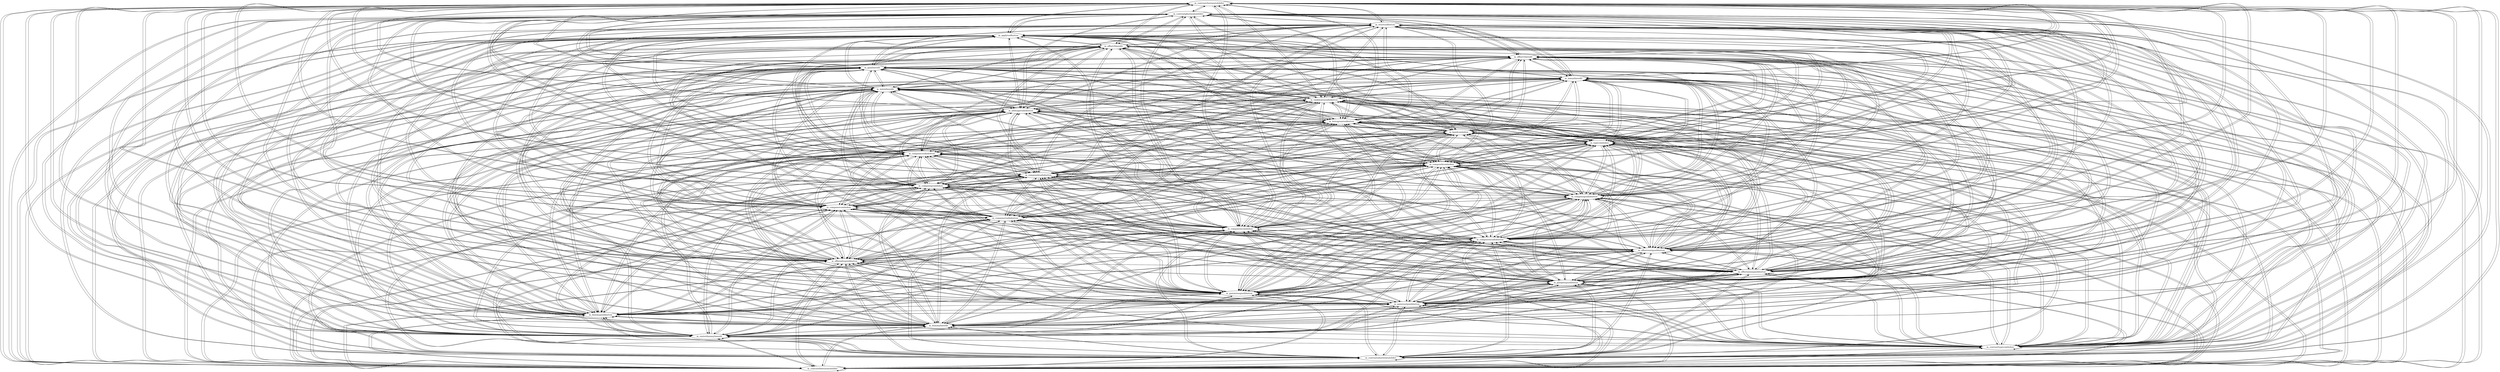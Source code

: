 strict digraph G {
  m_contrastrhorizontalslider [ label="m_contrastrhorizontalslider" ];
  m_contrastghorizontalslider [ label="m_contrastghorizontalslider" ];
  m_contrastbhorizontalslider [ label="m_contrastbhorizontalslider" ];
  m_contrastmhorizontalslider [ label="m_contrastmhorizontalslider" ];
  m_contrasttypecombobox [ label="m_contrasttypecombobox" ];
  m_rasterdummylineedit [ label="m_rasterdummylineedit" ];
  m_dummylineedit [ label="m_dummylineedit" ];
  m_dummypushbutton [ label="m_dummypushbutton" ];
  m_gainresetpushbutton [ label="m_gainresetpushbutton" ];
  m_gainminuspushbutton [ label="m_gainminuspushbutton" ];
  m_gainpluspushbutton [ label="m_gainpluspushbutton" ];
  m_offsetminuspushbutton [ label="m_offsetminuspushbutton" ];
  m_offsetpluspushbutton [ label="m_offsetpluspushbutton" ];
  m_offsetresetpushbutton [ label="m_offsetresetpushbutton" ];
  m_composemradiobutton [ label="m_composemradiobutton" ];
  m_composemcombobox [ label="m_composemcombobox" ];
  m_composerradiobutton [ label="m_composerradiobutton" ];
  m_composercombobox [ label="m_composercombobox" ];
  m_composegradiobutton [ label="m_composegradiobutton" ];
  m_composegcombobox [ label="m_composegcombobox" ];
  m_composebradiobutton [ label="m_composebradiobutton" ];
  m_composebcombobox [ label="m_composebcombobox" ];
  m_composecradiobutton [ label="m_composecradiobutton" ];
  m_typecombobox [ label="m_typecombobox" ];
  m_bandcombobox [ label="m_bandcombobox" ];
  m_histogramtoolbutton [ label="m_histogramtoolbutton" ];
  m_allimageradiobutton [ label="m_allimageradiobutton" ];
  m_visiblearearadiobutton [ label="m_visiblearearadiobutton" ];
  m_inminlineedit [ label="m_inminlineedit" ];
  m_inmaxlineedit [ label="m_inmaxlineedit" ];
  m_gainlineedit [ label="m_gainlineedit" ];
  m_offset1lineedit [ label="m_offset1lineedit" ];
  m_offset2lineedit [ label="m_offset2lineedit" ];
  m_applytoolbutton [ label="m_applytoolbutton" ];
  m_resettoolbutton [ label="m_resettoolbutton" ];
  m_contrastrhorizontalslider -> m_contrastrhorizontalslider;
  m_contrastrhorizontalslider -> m_contrastghorizontalslider;
  m_contrastrhorizontalslider -> m_contrastbhorizontalslider;
  m_contrastrhorizontalslider -> m_contrastmhorizontalslider;
  m_contrastrhorizontalslider -> m_contrasttypecombobox;
  m_contrastrhorizontalslider -> m_rasterdummylineedit;
  m_contrastrhorizontalslider -> m_dummylineedit;
  m_contrastrhorizontalslider -> m_dummypushbutton;
  m_contrastrhorizontalslider -> m_gainresetpushbutton;
  m_contrastrhorizontalslider -> m_gainminuspushbutton;
  m_contrastrhorizontalslider -> m_gainpluspushbutton;
  m_contrastrhorizontalslider -> m_offsetminuspushbutton;
  m_contrastrhorizontalslider -> m_offsetpluspushbutton;
  m_contrastrhorizontalslider -> m_offsetresetpushbutton;
  m_contrastrhorizontalslider -> m_composemradiobutton;
  m_contrastrhorizontalslider -> m_composemcombobox;
  m_contrastrhorizontalslider -> m_composerradiobutton;
  m_contrastrhorizontalslider -> m_composercombobox;
  m_contrastrhorizontalslider -> m_composegradiobutton;
  m_contrastrhorizontalslider -> m_composegcombobox;
  m_contrastrhorizontalslider -> m_composebradiobutton;
  m_contrastrhorizontalslider -> m_composebcombobox;
  m_contrastrhorizontalslider -> m_composecradiobutton;
  m_contrastrhorizontalslider -> m_typecombobox;
  m_contrastrhorizontalslider -> m_bandcombobox;
  m_contrastrhorizontalslider -> m_histogramtoolbutton;
  m_contrastrhorizontalslider -> m_allimageradiobutton;
  m_contrastrhorizontalslider -> m_visiblearearadiobutton;
  m_contrastrhorizontalslider -> m_inminlineedit;
  m_contrastrhorizontalslider -> m_inmaxlineedit;
  m_contrastrhorizontalslider -> m_gainlineedit;
  m_contrastrhorizontalslider -> m_offset1lineedit;
  m_contrastrhorizontalslider -> m_offset2lineedit;
  m_contrastrhorizontalslider -> m_applytoolbutton;
  m_contrastrhorizontalslider -> m_resettoolbutton;
  m_contrastghorizontalslider -> m_contrastrhorizontalslider;
  m_contrastghorizontalslider -> m_contrastghorizontalslider;
  m_contrastghorizontalslider -> m_contrastbhorizontalslider;
  m_contrastghorizontalslider -> m_contrastmhorizontalslider;
  m_contrastghorizontalslider -> m_contrasttypecombobox;
  m_contrastghorizontalslider -> m_rasterdummylineedit;
  m_contrastghorizontalslider -> m_dummylineedit;
  m_contrastghorizontalslider -> m_dummypushbutton;
  m_contrastghorizontalslider -> m_gainresetpushbutton;
  m_contrastghorizontalslider -> m_gainminuspushbutton;
  m_contrastghorizontalslider -> m_gainpluspushbutton;
  m_contrastghorizontalslider -> m_offsetminuspushbutton;
  m_contrastghorizontalslider -> m_offsetpluspushbutton;
  m_contrastghorizontalslider -> m_offsetresetpushbutton;
  m_contrastghorizontalslider -> m_composemradiobutton;
  m_contrastghorizontalslider -> m_composemcombobox;
  m_contrastghorizontalslider -> m_composerradiobutton;
  m_contrastghorizontalslider -> m_composercombobox;
  m_contrastghorizontalslider -> m_composegradiobutton;
  m_contrastghorizontalslider -> m_composegcombobox;
  m_contrastghorizontalslider -> m_composebradiobutton;
  m_contrastghorizontalslider -> m_composebcombobox;
  m_contrastghorizontalslider -> m_composecradiobutton;
  m_contrastghorizontalslider -> m_typecombobox;
  m_contrastghorizontalslider -> m_bandcombobox;
  m_contrastghorizontalslider -> m_histogramtoolbutton;
  m_contrastghorizontalslider -> m_allimageradiobutton;
  m_contrastghorizontalslider -> m_visiblearearadiobutton;
  m_contrastghorizontalslider -> m_inminlineedit;
  m_contrastghorizontalslider -> m_inmaxlineedit;
  m_contrastghorizontalslider -> m_gainlineedit;
  m_contrastghorizontalslider -> m_offset1lineedit;
  m_contrastghorizontalslider -> m_offset2lineedit;
  m_contrastghorizontalslider -> m_applytoolbutton;
  m_contrastghorizontalslider -> m_resettoolbutton;
  m_contrastbhorizontalslider -> m_contrastrhorizontalslider;
  m_contrastbhorizontalslider -> m_contrastghorizontalslider;
  m_contrastbhorizontalslider -> m_contrastbhorizontalslider;
  m_contrastbhorizontalslider -> m_contrastmhorizontalslider;
  m_contrastbhorizontalslider -> m_contrasttypecombobox;
  m_contrastbhorizontalslider -> m_rasterdummylineedit;
  m_contrastbhorizontalslider -> m_dummylineedit;
  m_contrastbhorizontalslider -> m_dummypushbutton;
  m_contrastbhorizontalslider -> m_gainresetpushbutton;
  m_contrastbhorizontalslider -> m_gainminuspushbutton;
  m_contrastbhorizontalslider -> m_gainpluspushbutton;
  m_contrastbhorizontalslider -> m_offsetminuspushbutton;
  m_contrastbhorizontalslider -> m_offsetpluspushbutton;
  m_contrastbhorizontalslider -> m_offsetresetpushbutton;
  m_contrastbhorizontalslider -> m_composemradiobutton;
  m_contrastbhorizontalslider -> m_composemcombobox;
  m_contrastbhorizontalslider -> m_composerradiobutton;
  m_contrastbhorizontalslider -> m_composercombobox;
  m_contrastbhorizontalslider -> m_composegradiobutton;
  m_contrastbhorizontalslider -> m_composegcombobox;
  m_contrastbhorizontalslider -> m_composebradiobutton;
  m_contrastbhorizontalslider -> m_composebcombobox;
  m_contrastbhorizontalslider -> m_composecradiobutton;
  m_contrastbhorizontalslider -> m_typecombobox;
  m_contrastbhorizontalslider -> m_bandcombobox;
  m_contrastbhorizontalslider -> m_histogramtoolbutton;
  m_contrastbhorizontalslider -> m_allimageradiobutton;
  m_contrastbhorizontalslider -> m_visiblearearadiobutton;
  m_contrastbhorizontalslider -> m_inminlineedit;
  m_contrastbhorizontalslider -> m_inmaxlineedit;
  m_contrastbhorizontalslider -> m_gainlineedit;
  m_contrastbhorizontalslider -> m_offset1lineedit;
  m_contrastbhorizontalslider -> m_offset2lineedit;
  m_contrastbhorizontalslider -> m_applytoolbutton;
  m_contrastbhorizontalslider -> m_resettoolbutton;
  m_contrastmhorizontalslider -> m_contrastrhorizontalslider;
  m_contrastmhorizontalslider -> m_contrastghorizontalslider;
  m_contrastmhorizontalslider -> m_contrastbhorizontalslider;
  m_contrastmhorizontalslider -> m_contrastmhorizontalslider;
  m_contrastmhorizontalslider -> m_contrasttypecombobox;
  m_contrastmhorizontalslider -> m_rasterdummylineedit;
  m_contrastmhorizontalslider -> m_dummylineedit;
  m_contrastmhorizontalslider -> m_dummypushbutton;
  m_contrastmhorizontalslider -> m_gainresetpushbutton;
  m_contrastmhorizontalslider -> m_gainminuspushbutton;
  m_contrastmhorizontalslider -> m_gainpluspushbutton;
  m_contrastmhorizontalslider -> m_offsetminuspushbutton;
  m_contrastmhorizontalslider -> m_offsetpluspushbutton;
  m_contrastmhorizontalslider -> m_offsetresetpushbutton;
  m_contrastmhorizontalslider -> m_composemradiobutton;
  m_contrastmhorizontalslider -> m_composemcombobox;
  m_contrastmhorizontalslider -> m_composerradiobutton;
  m_contrastmhorizontalslider -> m_composercombobox;
  m_contrastmhorizontalslider -> m_composegradiobutton;
  m_contrastmhorizontalslider -> m_composegcombobox;
  m_contrastmhorizontalslider -> m_composebradiobutton;
  m_contrastmhorizontalslider -> m_composebcombobox;
  m_contrastmhorizontalslider -> m_composecradiobutton;
  m_contrastmhorizontalslider -> m_typecombobox;
  m_contrastmhorizontalslider -> m_bandcombobox;
  m_contrastmhorizontalslider -> m_histogramtoolbutton;
  m_contrastmhorizontalslider -> m_allimageradiobutton;
  m_contrastmhorizontalslider -> m_visiblearearadiobutton;
  m_contrastmhorizontalslider -> m_inminlineedit;
  m_contrastmhorizontalslider -> m_inmaxlineedit;
  m_contrastmhorizontalslider -> m_gainlineedit;
  m_contrastmhorizontalslider -> m_offset1lineedit;
  m_contrastmhorizontalslider -> m_offset2lineedit;
  m_contrastmhorizontalslider -> m_applytoolbutton;
  m_contrastmhorizontalslider -> m_resettoolbutton;
  m_contrasttypecombobox -> m_contrastrhorizontalslider;
  m_contrasttypecombobox -> m_contrastghorizontalslider;
  m_contrasttypecombobox -> m_contrastbhorizontalslider;
  m_contrasttypecombobox -> m_contrastmhorizontalslider;
  m_contrasttypecombobox -> m_contrasttypecombobox;
  m_contrasttypecombobox -> m_rasterdummylineedit;
  m_contrasttypecombobox -> m_dummylineedit;
  m_contrasttypecombobox -> m_dummypushbutton;
  m_contrasttypecombobox -> m_gainresetpushbutton;
  m_contrasttypecombobox -> m_gainminuspushbutton;
  m_contrasttypecombobox -> m_gainpluspushbutton;
  m_contrasttypecombobox -> m_offsetminuspushbutton;
  m_contrasttypecombobox -> m_offsetpluspushbutton;
  m_contrasttypecombobox -> m_offsetresetpushbutton;
  m_contrasttypecombobox -> m_composemradiobutton;
  m_contrasttypecombobox -> m_composemcombobox;
  m_contrasttypecombobox -> m_composerradiobutton;
  m_contrasttypecombobox -> m_composercombobox;
  m_contrasttypecombobox -> m_composegradiobutton;
  m_contrasttypecombobox -> m_composegcombobox;
  m_contrasttypecombobox -> m_composebradiobutton;
  m_contrasttypecombobox -> m_composebcombobox;
  m_contrasttypecombobox -> m_composecradiobutton;
  m_contrasttypecombobox -> m_typecombobox;
  m_contrasttypecombobox -> m_bandcombobox;
  m_contrasttypecombobox -> m_histogramtoolbutton;
  m_contrasttypecombobox -> m_allimageradiobutton;
  m_contrasttypecombobox -> m_visiblearearadiobutton;
  m_contrasttypecombobox -> m_inminlineedit;
  m_contrasttypecombobox -> m_inmaxlineedit;
  m_contrasttypecombobox -> m_gainlineedit;
  m_contrasttypecombobox -> m_offset1lineedit;
  m_contrasttypecombobox -> m_offset2lineedit;
  m_contrasttypecombobox -> m_applytoolbutton;
  m_contrasttypecombobox -> m_resettoolbutton;
  m_rasterdummylineedit -> m_contrastrhorizontalslider;
  m_rasterdummylineedit -> m_contrastghorizontalslider;
  m_rasterdummylineedit -> m_contrastbhorizontalslider;
  m_rasterdummylineedit -> m_contrastmhorizontalslider;
  m_rasterdummylineedit -> m_contrasttypecombobox;
  m_rasterdummylineedit -> m_rasterdummylineedit;
  m_rasterdummylineedit -> m_dummylineedit;
  m_rasterdummylineedit -> m_dummypushbutton;
  m_rasterdummylineedit -> m_gainresetpushbutton;
  m_rasterdummylineedit -> m_gainminuspushbutton;
  m_rasterdummylineedit -> m_gainpluspushbutton;
  m_rasterdummylineedit -> m_offsetminuspushbutton;
  m_rasterdummylineedit -> m_offsetpluspushbutton;
  m_rasterdummylineedit -> m_offsetresetpushbutton;
  m_rasterdummylineedit -> m_composemradiobutton;
  m_rasterdummylineedit -> m_composemcombobox;
  m_rasterdummylineedit -> m_composerradiobutton;
  m_rasterdummylineedit -> m_composercombobox;
  m_rasterdummylineedit -> m_composegradiobutton;
  m_rasterdummylineedit -> m_composegcombobox;
  m_rasterdummylineedit -> m_composebradiobutton;
  m_rasterdummylineedit -> m_composebcombobox;
  m_rasterdummylineedit -> m_composecradiobutton;
  m_rasterdummylineedit -> m_typecombobox;
  m_rasterdummylineedit -> m_bandcombobox;
  m_rasterdummylineedit -> m_histogramtoolbutton;
  m_rasterdummylineedit -> m_allimageradiobutton;
  m_rasterdummylineedit -> m_visiblearearadiobutton;
  m_rasterdummylineedit -> m_inminlineedit;
  m_rasterdummylineedit -> m_inmaxlineedit;
  m_rasterdummylineedit -> m_gainlineedit;
  m_rasterdummylineedit -> m_offset1lineedit;
  m_rasterdummylineedit -> m_offset2lineedit;
  m_rasterdummylineedit -> m_applytoolbutton;
  m_rasterdummylineedit -> m_resettoolbutton;
  m_dummylineedit -> m_contrastrhorizontalslider;
  m_dummylineedit -> m_contrastghorizontalslider;
  m_dummylineedit -> m_contrastbhorizontalslider;
  m_dummylineedit -> m_contrastmhorizontalslider;
  m_dummylineedit -> m_contrasttypecombobox;
  m_dummylineedit -> m_rasterdummylineedit;
  m_dummylineedit -> m_dummylineedit;
  m_dummylineedit -> m_dummypushbutton;
  m_dummylineedit -> m_gainresetpushbutton;
  m_dummylineedit -> m_gainminuspushbutton;
  m_dummylineedit -> m_gainpluspushbutton;
  m_dummylineedit -> m_offsetminuspushbutton;
  m_dummylineedit -> m_offsetpluspushbutton;
  m_dummylineedit -> m_offsetresetpushbutton;
  m_dummylineedit -> m_composemradiobutton;
  m_dummylineedit -> m_composemcombobox;
  m_dummylineedit -> m_composerradiobutton;
  m_dummylineedit -> m_composercombobox;
  m_dummylineedit -> m_composegradiobutton;
  m_dummylineedit -> m_composegcombobox;
  m_dummylineedit -> m_composebradiobutton;
  m_dummylineedit -> m_composebcombobox;
  m_dummylineedit -> m_composecradiobutton;
  m_dummylineedit -> m_typecombobox;
  m_dummylineedit -> m_bandcombobox;
  m_dummylineedit -> m_histogramtoolbutton;
  m_dummylineedit -> m_allimageradiobutton;
  m_dummylineedit -> m_visiblearearadiobutton;
  m_dummylineedit -> m_inminlineedit;
  m_dummylineedit -> m_inmaxlineedit;
  m_dummylineedit -> m_gainlineedit;
  m_dummylineedit -> m_offset1lineedit;
  m_dummylineedit -> m_offset2lineedit;
  m_dummylineedit -> m_applytoolbutton;
  m_dummylineedit -> m_resettoolbutton;
  m_dummypushbutton -> m_contrastrhorizontalslider;
  m_dummypushbutton -> m_contrastghorizontalslider;
  m_dummypushbutton -> m_contrastbhorizontalslider;
  m_dummypushbutton -> m_contrastmhorizontalslider;
  m_dummypushbutton -> m_contrasttypecombobox;
  m_dummypushbutton -> m_rasterdummylineedit;
  m_dummypushbutton -> m_dummylineedit;
  m_dummypushbutton -> m_dummypushbutton;
  m_dummypushbutton -> m_gainresetpushbutton;
  m_dummypushbutton -> m_gainminuspushbutton;
  m_dummypushbutton -> m_gainpluspushbutton;
  m_dummypushbutton -> m_offsetminuspushbutton;
  m_dummypushbutton -> m_offsetpluspushbutton;
  m_dummypushbutton -> m_offsetresetpushbutton;
  m_dummypushbutton -> m_composemradiobutton;
  m_dummypushbutton -> m_composemcombobox;
  m_dummypushbutton -> m_composerradiobutton;
  m_dummypushbutton -> m_composercombobox;
  m_dummypushbutton -> m_composegradiobutton;
  m_dummypushbutton -> m_composegcombobox;
  m_dummypushbutton -> m_composebradiobutton;
  m_dummypushbutton -> m_composebcombobox;
  m_dummypushbutton -> m_composecradiobutton;
  m_dummypushbutton -> m_typecombobox;
  m_dummypushbutton -> m_bandcombobox;
  m_dummypushbutton -> m_histogramtoolbutton;
  m_dummypushbutton -> m_allimageradiobutton;
  m_dummypushbutton -> m_visiblearearadiobutton;
  m_dummypushbutton -> m_inminlineedit;
  m_dummypushbutton -> m_inmaxlineedit;
  m_dummypushbutton -> m_gainlineedit;
  m_dummypushbutton -> m_offset1lineedit;
  m_dummypushbutton -> m_offset2lineedit;
  m_dummypushbutton -> m_applytoolbutton;
  m_dummypushbutton -> m_resettoolbutton;
  m_gainresetpushbutton -> m_contrastrhorizontalslider;
  m_gainresetpushbutton -> m_contrastghorizontalslider;
  m_gainresetpushbutton -> m_contrastbhorizontalslider;
  m_gainresetpushbutton -> m_contrastmhorizontalslider;
  m_gainresetpushbutton -> m_contrasttypecombobox;
  m_gainresetpushbutton -> m_rasterdummylineedit;
  m_gainresetpushbutton -> m_dummylineedit;
  m_gainresetpushbutton -> m_dummypushbutton;
  m_gainresetpushbutton -> m_gainresetpushbutton;
  m_gainresetpushbutton -> m_gainminuspushbutton;
  m_gainresetpushbutton -> m_gainpluspushbutton;
  m_gainresetpushbutton -> m_offsetminuspushbutton;
  m_gainresetpushbutton -> m_offsetpluspushbutton;
  m_gainresetpushbutton -> m_offsetresetpushbutton;
  m_gainresetpushbutton -> m_composemradiobutton;
  m_gainresetpushbutton -> m_composemcombobox;
  m_gainresetpushbutton -> m_composerradiobutton;
  m_gainresetpushbutton -> m_composercombobox;
  m_gainresetpushbutton -> m_composegradiobutton;
  m_gainresetpushbutton -> m_composegcombobox;
  m_gainresetpushbutton -> m_composebradiobutton;
  m_gainresetpushbutton -> m_composebcombobox;
  m_gainresetpushbutton -> m_composecradiobutton;
  m_gainresetpushbutton -> m_typecombobox;
  m_gainresetpushbutton -> m_bandcombobox;
  m_gainresetpushbutton -> m_histogramtoolbutton;
  m_gainresetpushbutton -> m_allimageradiobutton;
  m_gainresetpushbutton -> m_visiblearearadiobutton;
  m_gainresetpushbutton -> m_inminlineedit;
  m_gainresetpushbutton -> m_inmaxlineedit;
  m_gainresetpushbutton -> m_gainlineedit;
  m_gainresetpushbutton -> m_offset1lineedit;
  m_gainresetpushbutton -> m_offset2lineedit;
  m_gainresetpushbutton -> m_applytoolbutton;
  m_gainresetpushbutton -> m_resettoolbutton;
  m_gainminuspushbutton -> m_contrastrhorizontalslider;
  m_gainminuspushbutton -> m_contrastghorizontalslider;
  m_gainminuspushbutton -> m_contrastbhorizontalslider;
  m_gainminuspushbutton -> m_contrastmhorizontalslider;
  m_gainminuspushbutton -> m_contrasttypecombobox;
  m_gainminuspushbutton -> m_rasterdummylineedit;
  m_gainminuspushbutton -> m_dummylineedit;
  m_gainminuspushbutton -> m_dummypushbutton;
  m_gainminuspushbutton -> m_gainresetpushbutton;
  m_gainminuspushbutton -> m_gainminuspushbutton;
  m_gainminuspushbutton -> m_gainpluspushbutton;
  m_gainminuspushbutton -> m_offsetminuspushbutton;
  m_gainminuspushbutton -> m_offsetpluspushbutton;
  m_gainminuspushbutton -> m_offsetresetpushbutton;
  m_gainminuspushbutton -> m_composemradiobutton;
  m_gainminuspushbutton -> m_composemcombobox;
  m_gainminuspushbutton -> m_composerradiobutton;
  m_gainminuspushbutton -> m_composercombobox;
  m_gainminuspushbutton -> m_composegradiobutton;
  m_gainminuspushbutton -> m_composegcombobox;
  m_gainminuspushbutton -> m_composebradiobutton;
  m_gainminuspushbutton -> m_composebcombobox;
  m_gainminuspushbutton -> m_composecradiobutton;
  m_gainminuspushbutton -> m_typecombobox;
  m_gainminuspushbutton -> m_bandcombobox;
  m_gainminuspushbutton -> m_histogramtoolbutton;
  m_gainminuspushbutton -> m_allimageradiobutton;
  m_gainminuspushbutton -> m_visiblearearadiobutton;
  m_gainminuspushbutton -> m_inminlineedit;
  m_gainminuspushbutton -> m_inmaxlineedit;
  m_gainminuspushbutton -> m_gainlineedit;
  m_gainminuspushbutton -> m_offset1lineedit;
  m_gainminuspushbutton -> m_offset2lineedit;
  m_gainminuspushbutton -> m_applytoolbutton;
  m_gainminuspushbutton -> m_resettoolbutton;
  m_gainpluspushbutton -> m_contrastrhorizontalslider;
  m_gainpluspushbutton -> m_contrastghorizontalslider;
  m_gainpluspushbutton -> m_contrastbhorizontalslider;
  m_gainpluspushbutton -> m_contrastmhorizontalslider;
  m_gainpluspushbutton -> m_contrasttypecombobox;
  m_gainpluspushbutton -> m_rasterdummylineedit;
  m_gainpluspushbutton -> m_dummylineedit;
  m_gainpluspushbutton -> m_dummypushbutton;
  m_gainpluspushbutton -> m_gainresetpushbutton;
  m_gainpluspushbutton -> m_gainminuspushbutton;
  m_gainpluspushbutton -> m_gainpluspushbutton;
  m_gainpluspushbutton -> m_offsetminuspushbutton;
  m_gainpluspushbutton -> m_offsetpluspushbutton;
  m_gainpluspushbutton -> m_offsetresetpushbutton;
  m_gainpluspushbutton -> m_composemradiobutton;
  m_gainpluspushbutton -> m_composemcombobox;
  m_gainpluspushbutton -> m_composerradiobutton;
  m_gainpluspushbutton -> m_composercombobox;
  m_gainpluspushbutton -> m_composegradiobutton;
  m_gainpluspushbutton -> m_composegcombobox;
  m_gainpluspushbutton -> m_composebradiobutton;
  m_gainpluspushbutton -> m_composebcombobox;
  m_gainpluspushbutton -> m_composecradiobutton;
  m_gainpluspushbutton -> m_typecombobox;
  m_gainpluspushbutton -> m_bandcombobox;
  m_gainpluspushbutton -> m_histogramtoolbutton;
  m_gainpluspushbutton -> m_allimageradiobutton;
  m_gainpluspushbutton -> m_visiblearearadiobutton;
  m_gainpluspushbutton -> m_inminlineedit;
  m_gainpluspushbutton -> m_inmaxlineedit;
  m_gainpluspushbutton -> m_gainlineedit;
  m_gainpluspushbutton -> m_offset1lineedit;
  m_gainpluspushbutton -> m_offset2lineedit;
  m_gainpluspushbutton -> m_applytoolbutton;
  m_gainpluspushbutton -> m_resettoolbutton;
  m_offsetminuspushbutton -> m_contrastrhorizontalslider;
  m_offsetminuspushbutton -> m_contrastghorizontalslider;
  m_offsetminuspushbutton -> m_contrastbhorizontalslider;
  m_offsetminuspushbutton -> m_contrastmhorizontalslider;
  m_offsetminuspushbutton -> m_contrasttypecombobox;
  m_offsetminuspushbutton -> m_rasterdummylineedit;
  m_offsetminuspushbutton -> m_dummylineedit;
  m_offsetminuspushbutton -> m_dummypushbutton;
  m_offsetminuspushbutton -> m_gainresetpushbutton;
  m_offsetminuspushbutton -> m_gainminuspushbutton;
  m_offsetminuspushbutton -> m_gainpluspushbutton;
  m_offsetminuspushbutton -> m_offsetminuspushbutton;
  m_offsetminuspushbutton -> m_offsetpluspushbutton;
  m_offsetminuspushbutton -> m_offsetresetpushbutton;
  m_offsetminuspushbutton -> m_composemradiobutton;
  m_offsetminuspushbutton -> m_composemcombobox;
  m_offsetminuspushbutton -> m_composerradiobutton;
  m_offsetminuspushbutton -> m_composercombobox;
  m_offsetminuspushbutton -> m_composegradiobutton;
  m_offsetminuspushbutton -> m_composegcombobox;
  m_offsetminuspushbutton -> m_composebradiobutton;
  m_offsetminuspushbutton -> m_composebcombobox;
  m_offsetminuspushbutton -> m_composecradiobutton;
  m_offsetminuspushbutton -> m_typecombobox;
  m_offsetminuspushbutton -> m_bandcombobox;
  m_offsetminuspushbutton -> m_histogramtoolbutton;
  m_offsetminuspushbutton -> m_allimageradiobutton;
  m_offsetminuspushbutton -> m_visiblearearadiobutton;
  m_offsetminuspushbutton -> m_inminlineedit;
  m_offsetminuspushbutton -> m_inmaxlineedit;
  m_offsetminuspushbutton -> m_gainlineedit;
  m_offsetminuspushbutton -> m_offset1lineedit;
  m_offsetminuspushbutton -> m_offset2lineedit;
  m_offsetminuspushbutton -> m_applytoolbutton;
  m_offsetminuspushbutton -> m_resettoolbutton;
  m_offsetpluspushbutton -> m_contrastrhorizontalslider;
  m_offsetpluspushbutton -> m_contrastghorizontalslider;
  m_offsetpluspushbutton -> m_contrastbhorizontalslider;
  m_offsetpluspushbutton -> m_contrastmhorizontalslider;
  m_offsetpluspushbutton -> m_contrasttypecombobox;
  m_offsetpluspushbutton -> m_rasterdummylineedit;
  m_offsetpluspushbutton -> m_dummylineedit;
  m_offsetpluspushbutton -> m_dummypushbutton;
  m_offsetpluspushbutton -> m_gainresetpushbutton;
  m_offsetpluspushbutton -> m_gainminuspushbutton;
  m_offsetpluspushbutton -> m_gainpluspushbutton;
  m_offsetpluspushbutton -> m_offsetminuspushbutton;
  m_offsetpluspushbutton -> m_offsetpluspushbutton;
  m_offsetpluspushbutton -> m_offsetresetpushbutton;
  m_offsetpluspushbutton -> m_composemradiobutton;
  m_offsetpluspushbutton -> m_composemcombobox;
  m_offsetpluspushbutton -> m_composerradiobutton;
  m_offsetpluspushbutton -> m_composercombobox;
  m_offsetpluspushbutton -> m_composegradiobutton;
  m_offsetpluspushbutton -> m_composegcombobox;
  m_offsetpluspushbutton -> m_composebradiobutton;
  m_offsetpluspushbutton -> m_composebcombobox;
  m_offsetpluspushbutton -> m_composecradiobutton;
  m_offsetpluspushbutton -> m_typecombobox;
  m_offsetpluspushbutton -> m_bandcombobox;
  m_offsetpluspushbutton -> m_histogramtoolbutton;
  m_offsetpluspushbutton -> m_allimageradiobutton;
  m_offsetpluspushbutton -> m_visiblearearadiobutton;
  m_offsetpluspushbutton -> m_inminlineedit;
  m_offsetpluspushbutton -> m_inmaxlineedit;
  m_offsetpluspushbutton -> m_gainlineedit;
  m_offsetpluspushbutton -> m_offset1lineedit;
  m_offsetpluspushbutton -> m_offset2lineedit;
  m_offsetpluspushbutton -> m_applytoolbutton;
  m_offsetpluspushbutton -> m_resettoolbutton;
  m_offsetresetpushbutton -> m_contrastrhorizontalslider;
  m_offsetresetpushbutton -> m_contrastghorizontalslider;
  m_offsetresetpushbutton -> m_contrastbhorizontalslider;
  m_offsetresetpushbutton -> m_contrastmhorizontalslider;
  m_offsetresetpushbutton -> m_contrasttypecombobox;
  m_offsetresetpushbutton -> m_rasterdummylineedit;
  m_offsetresetpushbutton -> m_dummylineedit;
  m_offsetresetpushbutton -> m_dummypushbutton;
  m_offsetresetpushbutton -> m_gainresetpushbutton;
  m_offsetresetpushbutton -> m_gainminuspushbutton;
  m_offsetresetpushbutton -> m_gainpluspushbutton;
  m_offsetresetpushbutton -> m_offsetminuspushbutton;
  m_offsetresetpushbutton -> m_offsetpluspushbutton;
  m_offsetresetpushbutton -> m_offsetresetpushbutton;
  m_offsetresetpushbutton -> m_composemradiobutton;
  m_offsetresetpushbutton -> m_composemcombobox;
  m_offsetresetpushbutton -> m_composerradiobutton;
  m_offsetresetpushbutton -> m_composercombobox;
  m_offsetresetpushbutton -> m_composegradiobutton;
  m_offsetresetpushbutton -> m_composegcombobox;
  m_offsetresetpushbutton -> m_composebradiobutton;
  m_offsetresetpushbutton -> m_composebcombobox;
  m_offsetresetpushbutton -> m_composecradiobutton;
  m_offsetresetpushbutton -> m_typecombobox;
  m_offsetresetpushbutton -> m_bandcombobox;
  m_offsetresetpushbutton -> m_histogramtoolbutton;
  m_offsetresetpushbutton -> m_allimageradiobutton;
  m_offsetresetpushbutton -> m_visiblearearadiobutton;
  m_offsetresetpushbutton -> m_inminlineedit;
  m_offsetresetpushbutton -> m_inmaxlineedit;
  m_offsetresetpushbutton -> m_gainlineedit;
  m_offsetresetpushbutton -> m_offset1lineedit;
  m_offsetresetpushbutton -> m_offset2lineedit;
  m_offsetresetpushbutton -> m_applytoolbutton;
  m_offsetresetpushbutton -> m_resettoolbutton;
  m_composemradiobutton -> m_contrastrhorizontalslider;
  m_composemradiobutton -> m_contrastghorizontalslider;
  m_composemradiobutton -> m_contrastbhorizontalslider;
  m_composemradiobutton -> m_contrastmhorizontalslider;
  m_composemradiobutton -> m_contrasttypecombobox;
  m_composemradiobutton -> m_rasterdummylineedit;
  m_composemradiobutton -> m_dummylineedit;
  m_composemradiobutton -> m_dummypushbutton;
  m_composemradiobutton -> m_gainresetpushbutton;
  m_composemradiobutton -> m_gainminuspushbutton;
  m_composemradiobutton -> m_gainpluspushbutton;
  m_composemradiobutton -> m_offsetminuspushbutton;
  m_composemradiobutton -> m_offsetpluspushbutton;
  m_composemradiobutton -> m_offsetresetpushbutton;
  m_composemradiobutton -> m_composemradiobutton;
  m_composemradiobutton -> m_composemcombobox;
  m_composemradiobutton -> m_composerradiobutton;
  m_composemradiobutton -> m_composercombobox;
  m_composemradiobutton -> m_composegradiobutton;
  m_composemradiobutton -> m_composegcombobox;
  m_composemradiobutton -> m_composebradiobutton;
  m_composemradiobutton -> m_composebcombobox;
  m_composemradiobutton -> m_composecradiobutton;
  m_composemradiobutton -> m_typecombobox;
  m_composemradiobutton -> m_bandcombobox;
  m_composemradiobutton -> m_histogramtoolbutton;
  m_composemradiobutton -> m_allimageradiobutton;
  m_composemradiobutton -> m_visiblearearadiobutton;
  m_composemradiobutton -> m_inminlineedit;
  m_composemradiobutton -> m_inmaxlineedit;
  m_composemradiobutton -> m_gainlineedit;
  m_composemradiobutton -> m_offset1lineedit;
  m_composemradiobutton -> m_offset2lineedit;
  m_composemradiobutton -> m_applytoolbutton;
  m_composemradiobutton -> m_resettoolbutton;
  m_composemcombobox -> m_contrastrhorizontalslider;
  m_composemcombobox -> m_contrastghorizontalslider;
  m_composemcombobox -> m_contrastbhorizontalslider;
  m_composemcombobox -> m_contrastmhorizontalslider;
  m_composemcombobox -> m_contrasttypecombobox;
  m_composemcombobox -> m_rasterdummylineedit;
  m_composemcombobox -> m_dummylineedit;
  m_composemcombobox -> m_dummypushbutton;
  m_composemcombobox -> m_gainresetpushbutton;
  m_composemcombobox -> m_gainminuspushbutton;
  m_composemcombobox -> m_gainpluspushbutton;
  m_composemcombobox -> m_offsetminuspushbutton;
  m_composemcombobox -> m_offsetpluspushbutton;
  m_composemcombobox -> m_offsetresetpushbutton;
  m_composemcombobox -> m_composemradiobutton;
  m_composemcombobox -> m_composemcombobox;
  m_composemcombobox -> m_composerradiobutton;
  m_composemcombobox -> m_composercombobox;
  m_composemcombobox -> m_composegradiobutton;
  m_composemcombobox -> m_composegcombobox;
  m_composemcombobox -> m_composebradiobutton;
  m_composemcombobox -> m_composebcombobox;
  m_composemcombobox -> m_composecradiobutton;
  m_composemcombobox -> m_typecombobox;
  m_composemcombobox -> m_bandcombobox;
  m_composemcombobox -> m_histogramtoolbutton;
  m_composemcombobox -> m_allimageradiobutton;
  m_composemcombobox -> m_visiblearearadiobutton;
  m_composemcombobox -> m_inminlineedit;
  m_composemcombobox -> m_inmaxlineedit;
  m_composemcombobox -> m_gainlineedit;
  m_composemcombobox -> m_offset1lineedit;
  m_composemcombobox -> m_offset2lineedit;
  m_composemcombobox -> m_applytoolbutton;
  m_composemcombobox -> m_resettoolbutton;
  m_composerradiobutton -> m_contrastrhorizontalslider;
  m_composerradiobutton -> m_contrastghorizontalslider;
  m_composerradiobutton -> m_contrastbhorizontalslider;
  m_composerradiobutton -> m_contrastmhorizontalslider;
  m_composerradiobutton -> m_contrasttypecombobox;
  m_composerradiobutton -> m_rasterdummylineedit;
  m_composerradiobutton -> m_dummylineedit;
  m_composerradiobutton -> m_dummypushbutton;
  m_composerradiobutton -> m_gainresetpushbutton;
  m_composerradiobutton -> m_gainminuspushbutton;
  m_composerradiobutton -> m_gainpluspushbutton;
  m_composerradiobutton -> m_offsetminuspushbutton;
  m_composerradiobutton -> m_offsetpluspushbutton;
  m_composerradiobutton -> m_offsetresetpushbutton;
  m_composerradiobutton -> m_composemradiobutton;
  m_composerradiobutton -> m_composemcombobox;
  m_composerradiobutton -> m_composerradiobutton;
  m_composerradiobutton -> m_composercombobox;
  m_composerradiobutton -> m_composegradiobutton;
  m_composerradiobutton -> m_composegcombobox;
  m_composerradiobutton -> m_composebradiobutton;
  m_composerradiobutton -> m_composebcombobox;
  m_composerradiobutton -> m_composecradiobutton;
  m_composerradiobutton -> m_typecombobox;
  m_composerradiobutton -> m_bandcombobox;
  m_composerradiobutton -> m_histogramtoolbutton;
  m_composerradiobutton -> m_allimageradiobutton;
  m_composerradiobutton -> m_visiblearearadiobutton;
  m_composerradiobutton -> m_inminlineedit;
  m_composerradiobutton -> m_inmaxlineedit;
  m_composerradiobutton -> m_gainlineedit;
  m_composerradiobutton -> m_offset1lineedit;
  m_composerradiobutton -> m_offset2lineedit;
  m_composerradiobutton -> m_applytoolbutton;
  m_composerradiobutton -> m_resettoolbutton;
  m_composercombobox -> m_contrastrhorizontalslider;
  m_composercombobox -> m_contrastghorizontalslider;
  m_composercombobox -> m_contrastbhorizontalslider;
  m_composercombobox -> m_contrastmhorizontalslider;
  m_composercombobox -> m_contrasttypecombobox;
  m_composercombobox -> m_rasterdummylineedit;
  m_composercombobox -> m_dummylineedit;
  m_composercombobox -> m_dummypushbutton;
  m_composercombobox -> m_gainresetpushbutton;
  m_composercombobox -> m_gainminuspushbutton;
  m_composercombobox -> m_gainpluspushbutton;
  m_composercombobox -> m_offsetminuspushbutton;
  m_composercombobox -> m_offsetpluspushbutton;
  m_composercombobox -> m_offsetresetpushbutton;
  m_composercombobox -> m_composemradiobutton;
  m_composercombobox -> m_composemcombobox;
  m_composercombobox -> m_composerradiobutton;
  m_composercombobox -> m_composercombobox;
  m_composercombobox -> m_composegradiobutton;
  m_composercombobox -> m_composegcombobox;
  m_composercombobox -> m_composebradiobutton;
  m_composercombobox -> m_composebcombobox;
  m_composercombobox -> m_composecradiobutton;
  m_composercombobox -> m_typecombobox;
  m_composercombobox -> m_bandcombobox;
  m_composercombobox -> m_histogramtoolbutton;
  m_composercombobox -> m_allimageradiobutton;
  m_composercombobox -> m_visiblearearadiobutton;
  m_composercombobox -> m_inminlineedit;
  m_composercombobox -> m_inmaxlineedit;
  m_composercombobox -> m_gainlineedit;
  m_composercombobox -> m_offset1lineedit;
  m_composercombobox -> m_offset2lineedit;
  m_composercombobox -> m_applytoolbutton;
  m_composercombobox -> m_resettoolbutton;
  m_composegradiobutton -> m_contrastrhorizontalslider;
  m_composegradiobutton -> m_contrastghorizontalslider;
  m_composegradiobutton -> m_contrastbhorizontalslider;
  m_composegradiobutton -> m_contrastmhorizontalslider;
  m_composegradiobutton -> m_contrasttypecombobox;
  m_composegradiobutton -> m_rasterdummylineedit;
  m_composegradiobutton -> m_dummylineedit;
  m_composegradiobutton -> m_dummypushbutton;
  m_composegradiobutton -> m_gainresetpushbutton;
  m_composegradiobutton -> m_gainminuspushbutton;
  m_composegradiobutton -> m_gainpluspushbutton;
  m_composegradiobutton -> m_offsetminuspushbutton;
  m_composegradiobutton -> m_offsetpluspushbutton;
  m_composegradiobutton -> m_offsetresetpushbutton;
  m_composegradiobutton -> m_composemradiobutton;
  m_composegradiobutton -> m_composemcombobox;
  m_composegradiobutton -> m_composerradiobutton;
  m_composegradiobutton -> m_composercombobox;
  m_composegradiobutton -> m_composegradiobutton;
  m_composegradiobutton -> m_composegcombobox;
  m_composegradiobutton -> m_composebradiobutton;
  m_composegradiobutton -> m_composebcombobox;
  m_composegradiobutton -> m_composecradiobutton;
  m_composegradiobutton -> m_typecombobox;
  m_composegradiobutton -> m_bandcombobox;
  m_composegradiobutton -> m_histogramtoolbutton;
  m_composegradiobutton -> m_allimageradiobutton;
  m_composegradiobutton -> m_visiblearearadiobutton;
  m_composegradiobutton -> m_inminlineedit;
  m_composegradiobutton -> m_inmaxlineedit;
  m_composegradiobutton -> m_gainlineedit;
  m_composegradiobutton -> m_offset1lineedit;
  m_composegradiobutton -> m_offset2lineedit;
  m_composegradiobutton -> m_applytoolbutton;
  m_composegradiobutton -> m_resettoolbutton;
  m_composegcombobox -> m_contrastrhorizontalslider;
  m_composegcombobox -> m_contrastghorizontalslider;
  m_composegcombobox -> m_contrastbhorizontalslider;
  m_composegcombobox -> m_contrastmhorizontalslider;
  m_composegcombobox -> m_contrasttypecombobox;
  m_composegcombobox -> m_rasterdummylineedit;
  m_composegcombobox -> m_dummylineedit;
  m_composegcombobox -> m_dummypushbutton;
  m_composegcombobox -> m_gainresetpushbutton;
  m_composegcombobox -> m_gainminuspushbutton;
  m_composegcombobox -> m_gainpluspushbutton;
  m_composegcombobox -> m_offsetminuspushbutton;
  m_composegcombobox -> m_offsetpluspushbutton;
  m_composegcombobox -> m_offsetresetpushbutton;
  m_composegcombobox -> m_composemradiobutton;
  m_composegcombobox -> m_composemcombobox;
  m_composegcombobox -> m_composerradiobutton;
  m_composegcombobox -> m_composercombobox;
  m_composegcombobox -> m_composegradiobutton;
  m_composegcombobox -> m_composegcombobox;
  m_composegcombobox -> m_composebradiobutton;
  m_composegcombobox -> m_composebcombobox;
  m_composegcombobox -> m_composecradiobutton;
  m_composegcombobox -> m_typecombobox;
  m_composegcombobox -> m_bandcombobox;
  m_composegcombobox -> m_histogramtoolbutton;
  m_composegcombobox -> m_allimageradiobutton;
  m_composegcombobox -> m_visiblearearadiobutton;
  m_composegcombobox -> m_inminlineedit;
  m_composegcombobox -> m_inmaxlineedit;
  m_composegcombobox -> m_gainlineedit;
  m_composegcombobox -> m_offset1lineedit;
  m_composegcombobox -> m_offset2lineedit;
  m_composegcombobox -> m_applytoolbutton;
  m_composegcombobox -> m_resettoolbutton;
  m_composebradiobutton -> m_contrastrhorizontalslider;
  m_composebradiobutton -> m_contrastghorizontalslider;
  m_composebradiobutton -> m_contrastbhorizontalslider;
  m_composebradiobutton -> m_contrastmhorizontalslider;
  m_composebradiobutton -> m_contrasttypecombobox;
  m_composebradiobutton -> m_rasterdummylineedit;
  m_composebradiobutton -> m_dummylineedit;
  m_composebradiobutton -> m_dummypushbutton;
  m_composebradiobutton -> m_gainresetpushbutton;
  m_composebradiobutton -> m_gainminuspushbutton;
  m_composebradiobutton -> m_gainpluspushbutton;
  m_composebradiobutton -> m_offsetminuspushbutton;
  m_composebradiobutton -> m_offsetpluspushbutton;
  m_composebradiobutton -> m_offsetresetpushbutton;
  m_composebradiobutton -> m_composemradiobutton;
  m_composebradiobutton -> m_composemcombobox;
  m_composebradiobutton -> m_composerradiobutton;
  m_composebradiobutton -> m_composercombobox;
  m_composebradiobutton -> m_composegradiobutton;
  m_composebradiobutton -> m_composegcombobox;
  m_composebradiobutton -> m_composebradiobutton;
  m_composebradiobutton -> m_composebcombobox;
  m_composebradiobutton -> m_composecradiobutton;
  m_composebradiobutton -> m_typecombobox;
  m_composebradiobutton -> m_bandcombobox;
  m_composebradiobutton -> m_histogramtoolbutton;
  m_composebradiobutton -> m_allimageradiobutton;
  m_composebradiobutton -> m_visiblearearadiobutton;
  m_composebradiobutton -> m_inminlineedit;
  m_composebradiobutton -> m_inmaxlineedit;
  m_composebradiobutton -> m_gainlineedit;
  m_composebradiobutton -> m_offset1lineedit;
  m_composebradiobutton -> m_offset2lineedit;
  m_composebradiobutton -> m_applytoolbutton;
  m_composebradiobutton -> m_resettoolbutton;
  m_composebcombobox -> m_contrastrhorizontalslider;
  m_composebcombobox -> m_contrastghorizontalslider;
  m_composebcombobox -> m_contrastbhorizontalslider;
  m_composebcombobox -> m_contrastmhorizontalslider;
  m_composebcombobox -> m_contrasttypecombobox;
  m_composebcombobox -> m_rasterdummylineedit;
  m_composebcombobox -> m_dummylineedit;
  m_composebcombobox -> m_dummypushbutton;
  m_composebcombobox -> m_gainresetpushbutton;
  m_composebcombobox -> m_gainminuspushbutton;
  m_composebcombobox -> m_gainpluspushbutton;
  m_composebcombobox -> m_offsetminuspushbutton;
  m_composebcombobox -> m_offsetpluspushbutton;
  m_composebcombobox -> m_offsetresetpushbutton;
  m_composebcombobox -> m_composemradiobutton;
  m_composebcombobox -> m_composemcombobox;
  m_composebcombobox -> m_composerradiobutton;
  m_composebcombobox -> m_composercombobox;
  m_composebcombobox -> m_composegradiobutton;
  m_composebcombobox -> m_composegcombobox;
  m_composebcombobox -> m_composebradiobutton;
  m_composebcombobox -> m_composebcombobox;
  m_composebcombobox -> m_composecradiobutton;
  m_composebcombobox -> m_typecombobox;
  m_composebcombobox -> m_bandcombobox;
  m_composebcombobox -> m_histogramtoolbutton;
  m_composebcombobox -> m_allimageradiobutton;
  m_composebcombobox -> m_visiblearearadiobutton;
  m_composebcombobox -> m_inminlineedit;
  m_composebcombobox -> m_inmaxlineedit;
  m_composebcombobox -> m_gainlineedit;
  m_composebcombobox -> m_offset1lineedit;
  m_composebcombobox -> m_offset2lineedit;
  m_composebcombobox -> m_applytoolbutton;
  m_composebcombobox -> m_resettoolbutton;
  m_composecradiobutton -> m_contrastrhorizontalslider;
  m_composecradiobutton -> m_contrastghorizontalslider;
  m_composecradiobutton -> m_contrastbhorizontalslider;
  m_composecradiobutton -> m_contrastmhorizontalslider;
  m_composecradiobutton -> m_contrasttypecombobox;
  m_composecradiobutton -> m_rasterdummylineedit;
  m_composecradiobutton -> m_dummylineedit;
  m_composecradiobutton -> m_dummypushbutton;
  m_composecradiobutton -> m_gainresetpushbutton;
  m_composecradiobutton -> m_gainminuspushbutton;
  m_composecradiobutton -> m_gainpluspushbutton;
  m_composecradiobutton -> m_offsetminuspushbutton;
  m_composecradiobutton -> m_offsetpluspushbutton;
  m_composecradiobutton -> m_offsetresetpushbutton;
  m_composecradiobutton -> m_composemradiobutton;
  m_composecradiobutton -> m_composemcombobox;
  m_composecradiobutton -> m_composerradiobutton;
  m_composecradiobutton -> m_composercombobox;
  m_composecradiobutton -> m_composegradiobutton;
  m_composecradiobutton -> m_composegcombobox;
  m_composecradiobutton -> m_composebradiobutton;
  m_composecradiobutton -> m_composebcombobox;
  m_composecradiobutton -> m_composecradiobutton;
  m_composecradiobutton -> m_typecombobox;
  m_composecradiobutton -> m_bandcombobox;
  m_composecradiobutton -> m_histogramtoolbutton;
  m_composecradiobutton -> m_allimageradiobutton;
  m_composecradiobutton -> m_visiblearearadiobutton;
  m_composecradiobutton -> m_inminlineedit;
  m_composecradiobutton -> m_inmaxlineedit;
  m_composecradiobutton -> m_gainlineedit;
  m_composecradiobutton -> m_offset1lineedit;
  m_composecradiobutton -> m_offset2lineedit;
  m_composecradiobutton -> m_applytoolbutton;
  m_composecradiobutton -> m_resettoolbutton;
  m_typecombobox -> m_contrastrhorizontalslider;
  m_typecombobox -> m_contrastghorizontalslider;
  m_typecombobox -> m_contrastbhorizontalslider;
  m_typecombobox -> m_contrastmhorizontalslider;
  m_typecombobox -> m_contrasttypecombobox;
  m_typecombobox -> m_rasterdummylineedit;
  m_typecombobox -> m_dummylineedit;
  m_typecombobox -> m_dummypushbutton;
  m_typecombobox -> m_gainresetpushbutton;
  m_typecombobox -> m_gainminuspushbutton;
  m_typecombobox -> m_gainpluspushbutton;
  m_typecombobox -> m_offsetminuspushbutton;
  m_typecombobox -> m_offsetpluspushbutton;
  m_typecombobox -> m_offsetresetpushbutton;
  m_typecombobox -> m_composemradiobutton;
  m_typecombobox -> m_composemcombobox;
  m_typecombobox -> m_composerradiobutton;
  m_typecombobox -> m_composercombobox;
  m_typecombobox -> m_composegradiobutton;
  m_typecombobox -> m_composegcombobox;
  m_typecombobox -> m_composebradiobutton;
  m_typecombobox -> m_composebcombobox;
  m_typecombobox -> m_composecradiobutton;
  m_typecombobox -> m_typecombobox;
  m_typecombobox -> m_bandcombobox;
  m_typecombobox -> m_histogramtoolbutton;
  m_typecombobox -> m_allimageradiobutton;
  m_typecombobox -> m_visiblearearadiobutton;
  m_typecombobox -> m_inminlineedit;
  m_typecombobox -> m_inmaxlineedit;
  m_typecombobox -> m_gainlineedit;
  m_typecombobox -> m_offset1lineedit;
  m_typecombobox -> m_offset2lineedit;
  m_typecombobox -> m_applytoolbutton;
  m_typecombobox -> m_resettoolbutton;
  m_bandcombobox -> m_contrastrhorizontalslider;
  m_bandcombobox -> m_contrastghorizontalslider;
  m_bandcombobox -> m_contrastbhorizontalslider;
  m_bandcombobox -> m_contrastmhorizontalslider;
  m_bandcombobox -> m_contrasttypecombobox;
  m_bandcombobox -> m_rasterdummylineedit;
  m_bandcombobox -> m_dummylineedit;
  m_bandcombobox -> m_dummypushbutton;
  m_bandcombobox -> m_gainresetpushbutton;
  m_bandcombobox -> m_gainminuspushbutton;
  m_bandcombobox -> m_gainpluspushbutton;
  m_bandcombobox -> m_offsetminuspushbutton;
  m_bandcombobox -> m_offsetpluspushbutton;
  m_bandcombobox -> m_offsetresetpushbutton;
  m_bandcombobox -> m_composemradiobutton;
  m_bandcombobox -> m_composemcombobox;
  m_bandcombobox -> m_composerradiobutton;
  m_bandcombobox -> m_composercombobox;
  m_bandcombobox -> m_composegradiobutton;
  m_bandcombobox -> m_composegcombobox;
  m_bandcombobox -> m_composebradiobutton;
  m_bandcombobox -> m_composebcombobox;
  m_bandcombobox -> m_composecradiobutton;
  m_bandcombobox -> m_typecombobox;
  m_bandcombobox -> m_bandcombobox;
  m_bandcombobox -> m_histogramtoolbutton;
  m_bandcombobox -> m_allimageradiobutton;
  m_bandcombobox -> m_visiblearearadiobutton;
  m_bandcombobox -> m_inminlineedit;
  m_bandcombobox -> m_inmaxlineedit;
  m_bandcombobox -> m_gainlineedit;
  m_bandcombobox -> m_offset1lineedit;
  m_bandcombobox -> m_offset2lineedit;
  m_bandcombobox -> m_applytoolbutton;
  m_bandcombobox -> m_resettoolbutton;
  m_histogramtoolbutton -> m_contrastrhorizontalslider;
  m_histogramtoolbutton -> m_contrastghorizontalslider;
  m_histogramtoolbutton -> m_contrastbhorizontalslider;
  m_histogramtoolbutton -> m_contrastmhorizontalslider;
  m_histogramtoolbutton -> m_contrasttypecombobox;
  m_histogramtoolbutton -> m_rasterdummylineedit;
  m_histogramtoolbutton -> m_dummylineedit;
  m_histogramtoolbutton -> m_dummypushbutton;
  m_histogramtoolbutton -> m_gainresetpushbutton;
  m_histogramtoolbutton -> m_gainminuspushbutton;
  m_histogramtoolbutton -> m_gainpluspushbutton;
  m_histogramtoolbutton -> m_offsetminuspushbutton;
  m_histogramtoolbutton -> m_offsetpluspushbutton;
  m_histogramtoolbutton -> m_offsetresetpushbutton;
  m_histogramtoolbutton -> m_composemradiobutton;
  m_histogramtoolbutton -> m_composemcombobox;
  m_histogramtoolbutton -> m_composerradiobutton;
  m_histogramtoolbutton -> m_composercombobox;
  m_histogramtoolbutton -> m_composegradiobutton;
  m_histogramtoolbutton -> m_composegcombobox;
  m_histogramtoolbutton -> m_composebradiobutton;
  m_histogramtoolbutton -> m_composebcombobox;
  m_histogramtoolbutton -> m_composecradiobutton;
  m_histogramtoolbutton -> m_typecombobox;
  m_histogramtoolbutton -> m_bandcombobox;
  m_histogramtoolbutton -> m_histogramtoolbutton;
  m_histogramtoolbutton -> m_allimageradiobutton;
  m_histogramtoolbutton -> m_visiblearearadiobutton;
  m_histogramtoolbutton -> m_inminlineedit;
  m_histogramtoolbutton -> m_inmaxlineedit;
  m_histogramtoolbutton -> m_gainlineedit;
  m_histogramtoolbutton -> m_offset1lineedit;
  m_histogramtoolbutton -> m_offset2lineedit;
  m_histogramtoolbutton -> m_applytoolbutton;
  m_histogramtoolbutton -> m_resettoolbutton;
  m_allimageradiobutton -> m_contrastrhorizontalslider;
  m_allimageradiobutton -> m_contrastghorizontalslider;
  m_allimageradiobutton -> m_contrastbhorizontalslider;
  m_allimageradiobutton -> m_contrastmhorizontalslider;
  m_allimageradiobutton -> m_contrasttypecombobox;
  m_allimageradiobutton -> m_rasterdummylineedit;
  m_allimageradiobutton -> m_dummylineedit;
  m_allimageradiobutton -> m_dummypushbutton;
  m_allimageradiobutton -> m_gainresetpushbutton;
  m_allimageradiobutton -> m_gainminuspushbutton;
  m_allimageradiobutton -> m_gainpluspushbutton;
  m_allimageradiobutton -> m_offsetminuspushbutton;
  m_allimageradiobutton -> m_offsetpluspushbutton;
  m_allimageradiobutton -> m_offsetresetpushbutton;
  m_allimageradiobutton -> m_composemradiobutton;
  m_allimageradiobutton -> m_composemcombobox;
  m_allimageradiobutton -> m_composerradiobutton;
  m_allimageradiobutton -> m_composercombobox;
  m_allimageradiobutton -> m_composegradiobutton;
  m_allimageradiobutton -> m_composegcombobox;
  m_allimageradiobutton -> m_composebradiobutton;
  m_allimageradiobutton -> m_composebcombobox;
  m_allimageradiobutton -> m_composecradiobutton;
  m_allimageradiobutton -> m_typecombobox;
  m_allimageradiobutton -> m_bandcombobox;
  m_allimageradiobutton -> m_histogramtoolbutton;
  m_allimageradiobutton -> m_allimageradiobutton;
  m_allimageradiobutton -> m_visiblearearadiobutton;
  m_allimageradiobutton -> m_inminlineedit;
  m_allimageradiobutton -> m_inmaxlineedit;
  m_allimageradiobutton -> m_gainlineedit;
  m_allimageradiobutton -> m_offset1lineedit;
  m_allimageradiobutton -> m_offset2lineedit;
  m_allimageradiobutton -> m_applytoolbutton;
  m_allimageradiobutton -> m_resettoolbutton;
  m_visiblearearadiobutton -> m_contrastrhorizontalslider;
  m_visiblearearadiobutton -> m_contrastghorizontalslider;
  m_visiblearearadiobutton -> m_contrastbhorizontalslider;
  m_visiblearearadiobutton -> m_contrastmhorizontalslider;
  m_visiblearearadiobutton -> m_contrasttypecombobox;
  m_visiblearearadiobutton -> m_rasterdummylineedit;
  m_visiblearearadiobutton -> m_dummylineedit;
  m_visiblearearadiobutton -> m_dummypushbutton;
  m_visiblearearadiobutton -> m_gainresetpushbutton;
  m_visiblearearadiobutton -> m_gainminuspushbutton;
  m_visiblearearadiobutton -> m_gainpluspushbutton;
  m_visiblearearadiobutton -> m_offsetminuspushbutton;
  m_visiblearearadiobutton -> m_offsetpluspushbutton;
  m_visiblearearadiobutton -> m_offsetresetpushbutton;
  m_visiblearearadiobutton -> m_composemradiobutton;
  m_visiblearearadiobutton -> m_composemcombobox;
  m_visiblearearadiobutton -> m_composerradiobutton;
  m_visiblearearadiobutton -> m_composercombobox;
  m_visiblearearadiobutton -> m_composegradiobutton;
  m_visiblearearadiobutton -> m_composegcombobox;
  m_visiblearearadiobutton -> m_composebradiobutton;
  m_visiblearearadiobutton -> m_composebcombobox;
  m_visiblearearadiobutton -> m_composecradiobutton;
  m_visiblearearadiobutton -> m_typecombobox;
  m_visiblearearadiobutton -> m_bandcombobox;
  m_visiblearearadiobutton -> m_histogramtoolbutton;
  m_visiblearearadiobutton -> m_allimageradiobutton;
  m_visiblearearadiobutton -> m_visiblearearadiobutton;
  m_visiblearearadiobutton -> m_inminlineedit;
  m_visiblearearadiobutton -> m_inmaxlineedit;
  m_visiblearearadiobutton -> m_gainlineedit;
  m_visiblearearadiobutton -> m_offset1lineedit;
  m_visiblearearadiobutton -> m_offset2lineedit;
  m_visiblearearadiobutton -> m_applytoolbutton;
  m_visiblearearadiobutton -> m_resettoolbutton;
  m_inminlineedit -> m_contrastrhorizontalslider;
  m_inminlineedit -> m_contrastghorizontalslider;
  m_inminlineedit -> m_contrastbhorizontalslider;
  m_inminlineedit -> m_contrastmhorizontalslider;
  m_inminlineedit -> m_contrasttypecombobox;
  m_inminlineedit -> m_rasterdummylineedit;
  m_inminlineedit -> m_dummylineedit;
  m_inminlineedit -> m_dummypushbutton;
  m_inminlineedit -> m_gainresetpushbutton;
  m_inminlineedit -> m_gainminuspushbutton;
  m_inminlineedit -> m_gainpluspushbutton;
  m_inminlineedit -> m_offsetminuspushbutton;
  m_inminlineedit -> m_offsetpluspushbutton;
  m_inminlineedit -> m_offsetresetpushbutton;
  m_inminlineedit -> m_composemradiobutton;
  m_inminlineedit -> m_composemcombobox;
  m_inminlineedit -> m_composerradiobutton;
  m_inminlineedit -> m_composercombobox;
  m_inminlineedit -> m_composegradiobutton;
  m_inminlineedit -> m_composegcombobox;
  m_inminlineedit -> m_composebradiobutton;
  m_inminlineedit -> m_composebcombobox;
  m_inminlineedit -> m_composecradiobutton;
  m_inminlineedit -> m_typecombobox;
  m_inminlineedit -> m_bandcombobox;
  m_inminlineedit -> m_histogramtoolbutton;
  m_inminlineedit -> m_allimageradiobutton;
  m_inminlineedit -> m_visiblearearadiobutton;
  m_inminlineedit -> m_inminlineedit;
  m_inminlineedit -> m_inmaxlineedit;
  m_inminlineedit -> m_gainlineedit;
  m_inminlineedit -> m_offset1lineedit;
  m_inminlineedit -> m_offset2lineedit;
  m_inminlineedit -> m_applytoolbutton;
  m_inminlineedit -> m_resettoolbutton;
  m_inmaxlineedit -> m_contrastrhorizontalslider;
  m_inmaxlineedit -> m_contrastghorizontalslider;
  m_inmaxlineedit -> m_contrastbhorizontalslider;
  m_inmaxlineedit -> m_contrastmhorizontalslider;
  m_inmaxlineedit -> m_contrasttypecombobox;
  m_inmaxlineedit -> m_rasterdummylineedit;
  m_inmaxlineedit -> m_dummylineedit;
  m_inmaxlineedit -> m_dummypushbutton;
  m_inmaxlineedit -> m_gainresetpushbutton;
  m_inmaxlineedit -> m_gainminuspushbutton;
  m_inmaxlineedit -> m_gainpluspushbutton;
  m_inmaxlineedit -> m_offsetminuspushbutton;
  m_inmaxlineedit -> m_offsetpluspushbutton;
  m_inmaxlineedit -> m_offsetresetpushbutton;
  m_inmaxlineedit -> m_composemradiobutton;
  m_inmaxlineedit -> m_composemcombobox;
  m_inmaxlineedit -> m_composerradiobutton;
  m_inmaxlineedit -> m_composercombobox;
  m_inmaxlineedit -> m_composegradiobutton;
  m_inmaxlineedit -> m_composegcombobox;
  m_inmaxlineedit -> m_composebradiobutton;
  m_inmaxlineedit -> m_composebcombobox;
  m_inmaxlineedit -> m_composecradiobutton;
  m_inmaxlineedit -> m_typecombobox;
  m_inmaxlineedit -> m_bandcombobox;
  m_inmaxlineedit -> m_histogramtoolbutton;
  m_inmaxlineedit -> m_allimageradiobutton;
  m_inmaxlineedit -> m_visiblearearadiobutton;
  m_inmaxlineedit -> m_inminlineedit;
  m_inmaxlineedit -> m_inmaxlineedit;
  m_inmaxlineedit -> m_gainlineedit;
  m_inmaxlineedit -> m_offset1lineedit;
  m_inmaxlineedit -> m_offset2lineedit;
  m_inmaxlineedit -> m_applytoolbutton;
  m_inmaxlineedit -> m_resettoolbutton;
  m_gainlineedit -> m_contrastrhorizontalslider;
  m_gainlineedit -> m_contrastghorizontalslider;
  m_gainlineedit -> m_contrastbhorizontalslider;
  m_gainlineedit -> m_contrastmhorizontalslider;
  m_gainlineedit -> m_contrasttypecombobox;
  m_gainlineedit -> m_rasterdummylineedit;
  m_gainlineedit -> m_dummylineedit;
  m_gainlineedit -> m_dummypushbutton;
  m_gainlineedit -> m_gainresetpushbutton;
  m_gainlineedit -> m_gainminuspushbutton;
  m_gainlineedit -> m_gainpluspushbutton;
  m_gainlineedit -> m_offsetminuspushbutton;
  m_gainlineedit -> m_offsetpluspushbutton;
  m_gainlineedit -> m_offsetresetpushbutton;
  m_gainlineedit -> m_composemradiobutton;
  m_gainlineedit -> m_composemcombobox;
  m_gainlineedit -> m_composerradiobutton;
  m_gainlineedit -> m_composercombobox;
  m_gainlineedit -> m_composegradiobutton;
  m_gainlineedit -> m_composegcombobox;
  m_gainlineedit -> m_composebradiobutton;
  m_gainlineedit -> m_composebcombobox;
  m_gainlineedit -> m_composecradiobutton;
  m_gainlineedit -> m_typecombobox;
  m_gainlineedit -> m_bandcombobox;
  m_gainlineedit -> m_histogramtoolbutton;
  m_gainlineedit -> m_allimageradiobutton;
  m_gainlineedit -> m_visiblearearadiobutton;
  m_gainlineedit -> m_inminlineedit;
  m_gainlineedit -> m_inmaxlineedit;
  m_gainlineedit -> m_gainlineedit;
  m_gainlineedit -> m_offset1lineedit;
  m_gainlineedit -> m_offset2lineedit;
  m_gainlineedit -> m_applytoolbutton;
  m_gainlineedit -> m_resettoolbutton;
  m_offset1lineedit -> m_contrastrhorizontalslider;
  m_offset1lineedit -> m_contrastghorizontalslider;
  m_offset1lineedit -> m_contrastbhorizontalslider;
  m_offset1lineedit -> m_contrastmhorizontalslider;
  m_offset1lineedit -> m_contrasttypecombobox;
  m_offset1lineedit -> m_rasterdummylineedit;
  m_offset1lineedit -> m_dummylineedit;
  m_offset1lineedit -> m_dummypushbutton;
  m_offset1lineedit -> m_gainresetpushbutton;
  m_offset1lineedit -> m_gainminuspushbutton;
  m_offset1lineedit -> m_gainpluspushbutton;
  m_offset1lineedit -> m_offsetminuspushbutton;
  m_offset1lineedit -> m_offsetpluspushbutton;
  m_offset1lineedit -> m_offsetresetpushbutton;
  m_offset1lineedit -> m_composemradiobutton;
  m_offset1lineedit -> m_composemcombobox;
  m_offset1lineedit -> m_composerradiobutton;
  m_offset1lineedit -> m_composercombobox;
  m_offset1lineedit -> m_composegradiobutton;
  m_offset1lineedit -> m_composegcombobox;
  m_offset1lineedit -> m_composebradiobutton;
  m_offset1lineedit -> m_composebcombobox;
  m_offset1lineedit -> m_composecradiobutton;
  m_offset1lineedit -> m_typecombobox;
  m_offset1lineedit -> m_bandcombobox;
  m_offset1lineedit -> m_histogramtoolbutton;
  m_offset1lineedit -> m_allimageradiobutton;
  m_offset1lineedit -> m_visiblearearadiobutton;
  m_offset1lineedit -> m_inminlineedit;
  m_offset1lineedit -> m_inmaxlineedit;
  m_offset1lineedit -> m_gainlineedit;
  m_offset1lineedit -> m_offset1lineedit;
  m_offset1lineedit -> m_offset2lineedit;
  m_offset1lineedit -> m_applytoolbutton;
  m_offset1lineedit -> m_resettoolbutton;
  m_offset2lineedit -> m_contrastrhorizontalslider;
  m_offset2lineedit -> m_contrastghorizontalslider;
  m_offset2lineedit -> m_contrastbhorizontalslider;
  m_offset2lineedit -> m_contrastmhorizontalslider;
  m_offset2lineedit -> m_contrasttypecombobox;
  m_offset2lineedit -> m_rasterdummylineedit;
  m_offset2lineedit -> m_dummylineedit;
  m_offset2lineedit -> m_dummypushbutton;
  m_offset2lineedit -> m_gainresetpushbutton;
  m_offset2lineedit -> m_gainminuspushbutton;
  m_offset2lineedit -> m_gainpluspushbutton;
  m_offset2lineedit -> m_offsetminuspushbutton;
  m_offset2lineedit -> m_offsetpluspushbutton;
  m_offset2lineedit -> m_offsetresetpushbutton;
  m_offset2lineedit -> m_composemradiobutton;
  m_offset2lineedit -> m_composemcombobox;
  m_offset2lineedit -> m_composerradiobutton;
  m_offset2lineedit -> m_composercombobox;
  m_offset2lineedit -> m_composegradiobutton;
  m_offset2lineedit -> m_composegcombobox;
  m_offset2lineedit -> m_composebradiobutton;
  m_offset2lineedit -> m_composebcombobox;
  m_offset2lineedit -> m_composecradiobutton;
  m_offset2lineedit -> m_typecombobox;
  m_offset2lineedit -> m_bandcombobox;
  m_offset2lineedit -> m_histogramtoolbutton;
  m_offset2lineedit -> m_allimageradiobutton;
  m_offset2lineedit -> m_visiblearearadiobutton;
  m_offset2lineedit -> m_inminlineedit;
  m_offset2lineedit -> m_inmaxlineedit;
  m_offset2lineedit -> m_gainlineedit;
  m_offset2lineedit -> m_offset1lineedit;
  m_offset2lineedit -> m_offset2lineedit;
  m_offset2lineedit -> m_applytoolbutton;
  m_offset2lineedit -> m_resettoolbutton;
  m_resettoolbutton -> m_contrastrhorizontalslider;
  m_resettoolbutton -> m_contrastghorizontalslider;
  m_resettoolbutton -> m_contrastbhorizontalslider;
  m_resettoolbutton -> m_contrastmhorizontalslider;
  m_resettoolbutton -> m_contrasttypecombobox;
  m_resettoolbutton -> m_rasterdummylineedit;
  m_resettoolbutton -> m_dummylineedit;
  m_resettoolbutton -> m_dummypushbutton;
  m_resettoolbutton -> m_gainresetpushbutton;
  m_resettoolbutton -> m_gainminuspushbutton;
  m_resettoolbutton -> m_gainpluspushbutton;
  m_resettoolbutton -> m_offsetminuspushbutton;
  m_resettoolbutton -> m_offsetpluspushbutton;
  m_resettoolbutton -> m_offsetresetpushbutton;
  m_resettoolbutton -> m_composemradiobutton;
  m_resettoolbutton -> m_composemcombobox;
  m_resettoolbutton -> m_composerradiobutton;
  m_resettoolbutton -> m_composercombobox;
  m_resettoolbutton -> m_composegradiobutton;
  m_resettoolbutton -> m_composegcombobox;
  m_resettoolbutton -> m_composebradiobutton;
  m_resettoolbutton -> m_composebcombobox;
  m_resettoolbutton -> m_composecradiobutton;
  m_resettoolbutton -> m_typecombobox;
  m_resettoolbutton -> m_bandcombobox;
  m_resettoolbutton -> m_histogramtoolbutton;
  m_resettoolbutton -> m_allimageradiobutton;
  m_resettoolbutton -> m_visiblearearadiobutton;
  m_resettoolbutton -> m_inminlineedit;
  m_resettoolbutton -> m_inmaxlineedit;
  m_resettoolbutton -> m_gainlineedit;
  m_resettoolbutton -> m_offset1lineedit;
  m_resettoolbutton -> m_offset2lineedit;
  m_resettoolbutton -> m_applytoolbutton;
  m_resettoolbutton -> m_resettoolbutton;
  m_applytoolbutton -> m_contrastrhorizontalslider;
  m_applytoolbutton -> m_contrastghorizontalslider;
  m_applytoolbutton -> m_contrastbhorizontalslider;
  m_applytoolbutton -> m_contrastmhorizontalslider;
  m_applytoolbutton -> m_contrasttypecombobox;
  m_applytoolbutton -> m_rasterdummylineedit;
  m_applytoolbutton -> m_dummylineedit;
  m_applytoolbutton -> m_dummypushbutton;
  m_applytoolbutton -> m_gainresetpushbutton;
  m_applytoolbutton -> m_gainminuspushbutton;
  m_applytoolbutton -> m_gainpluspushbutton;
  m_applytoolbutton -> m_offsetminuspushbutton;
  m_applytoolbutton -> m_offsetpluspushbutton;
  m_applytoolbutton -> m_offsetresetpushbutton;
  m_applytoolbutton -> m_composemradiobutton;
  m_applytoolbutton -> m_composemcombobox;
  m_applytoolbutton -> m_composerradiobutton;
  m_applytoolbutton -> m_composercombobox;
  m_applytoolbutton -> m_composegradiobutton;
  m_applytoolbutton -> m_composegcombobox;
  m_applytoolbutton -> m_composebradiobutton;
  m_applytoolbutton -> m_composebcombobox;
  m_applytoolbutton -> m_composecradiobutton;
  m_applytoolbutton -> m_typecombobox;
  m_applytoolbutton -> m_bandcombobox;
  m_applytoolbutton -> m_histogramtoolbutton;
  m_applytoolbutton -> m_allimageradiobutton;
  m_applytoolbutton -> m_visiblearearadiobutton;
  m_applytoolbutton -> m_inminlineedit;
  m_applytoolbutton -> m_inmaxlineedit;
  m_applytoolbutton -> m_gainlineedit;
  m_applytoolbutton -> m_offset1lineedit;
  m_applytoolbutton -> m_offset2lineedit;
  m_applytoolbutton -> m_resettoolbutton;
}
